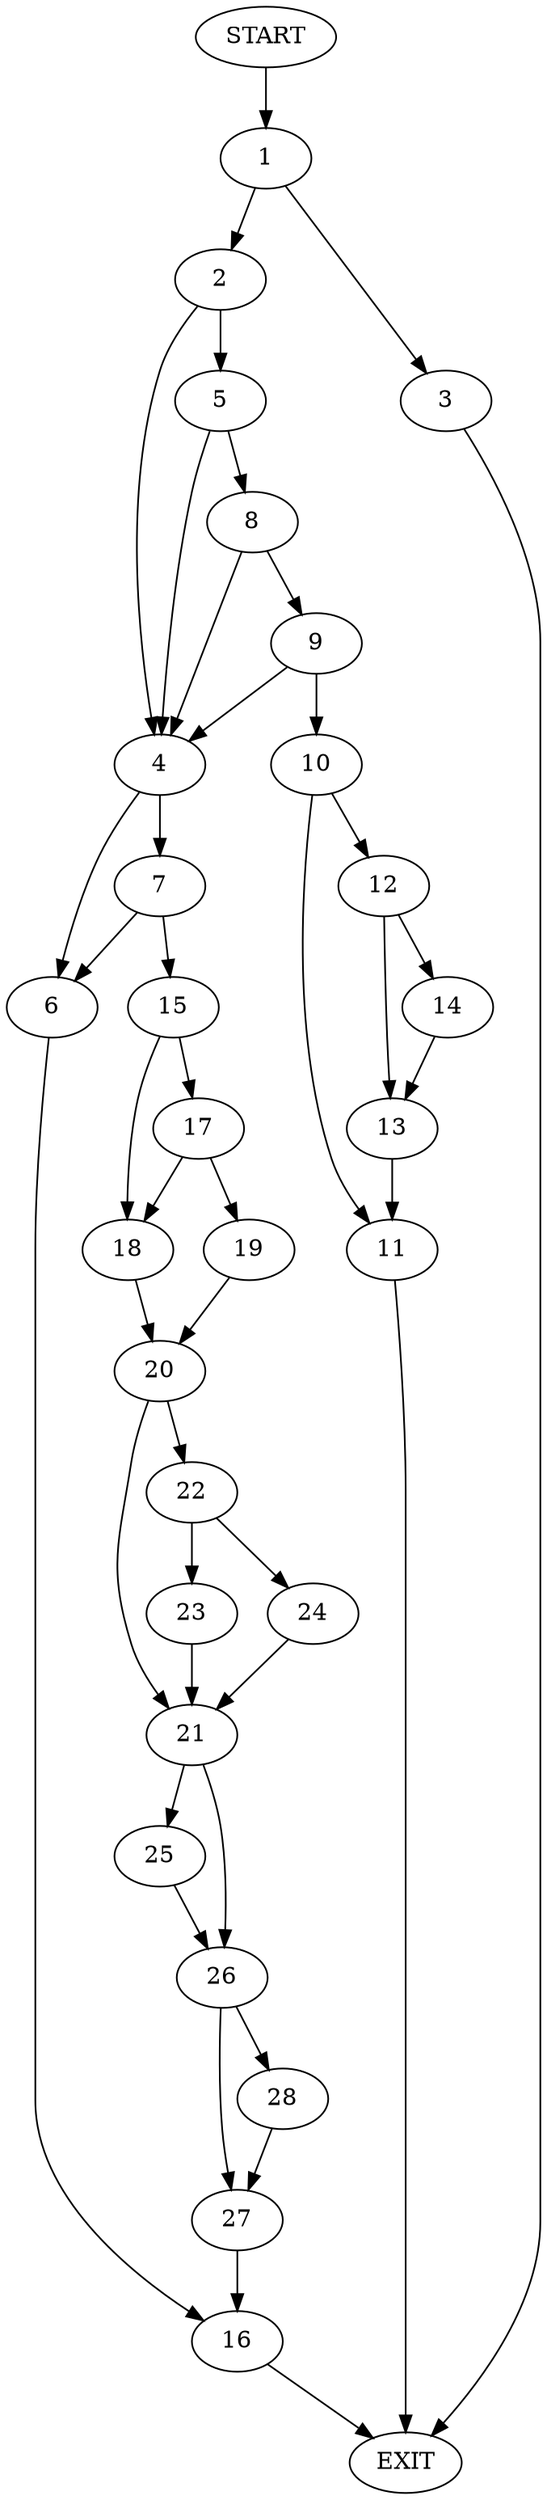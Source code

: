 digraph {
0 [label="START"]
29 [label="EXIT"]
0 -> 1
1 -> 2
1 -> 3
2 -> 4
2 -> 5
3 -> 29
4 -> 6
4 -> 7
5 -> 8
5 -> 4
8 -> 9
8 -> 4
9 -> 4
9 -> 10
10 -> 11
10 -> 12
12 -> 13
12 -> 14
11 -> 29
13 -> 11
14 -> 13
7 -> 6
7 -> 15
6 -> 16
15 -> 17
15 -> 18
17 -> 18
17 -> 19
18 -> 20
19 -> 20
20 -> 21
20 -> 22
22 -> 23
22 -> 24
21 -> 25
21 -> 26
23 -> 21
24 -> 21
26 -> 27
26 -> 28
25 -> 26
28 -> 27
27 -> 16
16 -> 29
}

